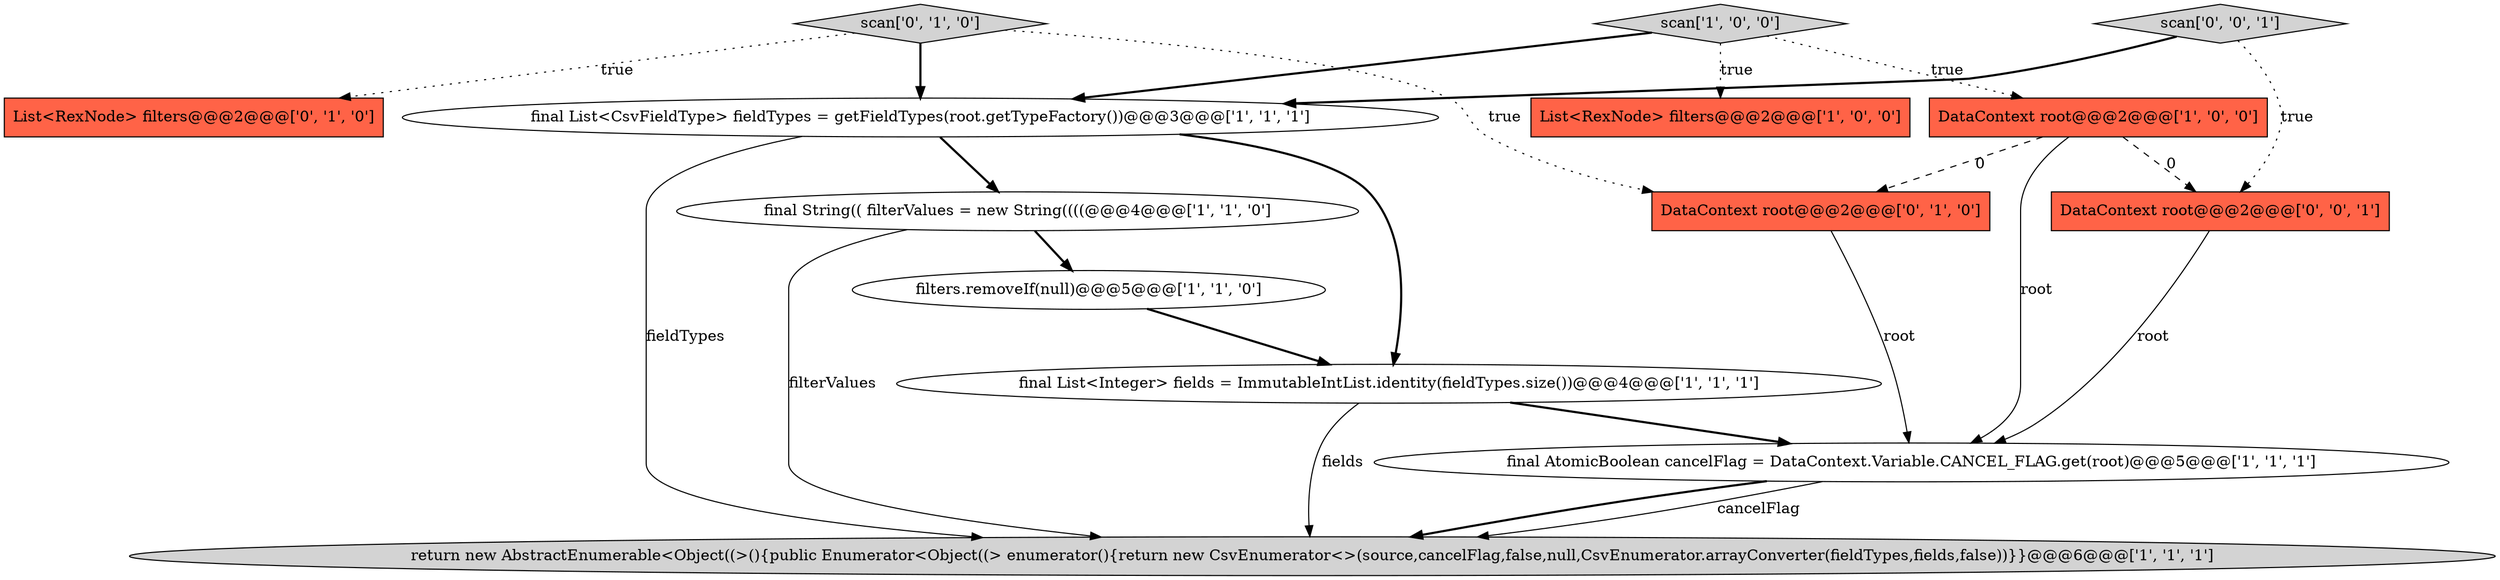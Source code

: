 digraph {
10 [style = filled, label = "DataContext root@@@2@@@['0', '1', '0']", fillcolor = tomato, shape = box image = "AAA1AAABBB2BBB"];
7 [style = filled, label = "final String(( filterValues = new String((((@@@4@@@['1', '1', '0']", fillcolor = white, shape = ellipse image = "AAA0AAABBB1BBB"];
11 [style = filled, label = "scan['0', '1', '0']", fillcolor = lightgray, shape = diamond image = "AAA0AAABBB2BBB"];
12 [style = filled, label = "scan['0', '0', '1']", fillcolor = lightgray, shape = diamond image = "AAA0AAABBB3BBB"];
1 [style = filled, label = "return new AbstractEnumerable<Object((>(){public Enumerator<Object((> enumerator(){return new CsvEnumerator<>(source,cancelFlag,false,null,CsvEnumerator.arrayConverter(fieldTypes,fields,false))}}@@@6@@@['1', '1', '1']", fillcolor = lightgray, shape = ellipse image = "AAA0AAABBB1BBB"];
9 [style = filled, label = "List<RexNode> filters@@@2@@@['0', '1', '0']", fillcolor = tomato, shape = box image = "AAA0AAABBB2BBB"];
2 [style = filled, label = "final List<Integer> fields = ImmutableIntList.identity(fieldTypes.size())@@@4@@@['1', '1', '1']", fillcolor = white, shape = ellipse image = "AAA0AAABBB1BBB"];
4 [style = filled, label = "List<RexNode> filters@@@2@@@['1', '0', '0']", fillcolor = tomato, shape = box image = "AAA0AAABBB1BBB"];
5 [style = filled, label = "DataContext root@@@2@@@['1', '0', '0']", fillcolor = tomato, shape = box image = "AAA1AAABBB1BBB"];
6 [style = filled, label = "final List<CsvFieldType> fieldTypes = getFieldTypes(root.getTypeFactory())@@@3@@@['1', '1', '1']", fillcolor = white, shape = ellipse image = "AAA0AAABBB1BBB"];
8 [style = filled, label = "final AtomicBoolean cancelFlag = DataContext.Variable.CANCEL_FLAG.get(root)@@@5@@@['1', '1', '1']", fillcolor = white, shape = ellipse image = "AAA0AAABBB1BBB"];
13 [style = filled, label = "DataContext root@@@2@@@['0', '0', '1']", fillcolor = tomato, shape = box image = "AAA0AAABBB3BBB"];
3 [style = filled, label = "filters.removeIf(null)@@@5@@@['1', '1', '0']", fillcolor = white, shape = ellipse image = "AAA0AAABBB1BBB"];
0 [style = filled, label = "scan['1', '0', '0']", fillcolor = lightgray, shape = diamond image = "AAA0AAABBB1BBB"];
5->13 [style = dashed, label="0"];
2->1 [style = solid, label="fields"];
0->5 [style = dotted, label="true"];
0->6 [style = bold, label=""];
11->10 [style = dotted, label="true"];
11->6 [style = bold, label=""];
0->4 [style = dotted, label="true"];
11->9 [style = dotted, label="true"];
8->1 [style = solid, label="cancelFlag"];
12->6 [style = bold, label=""];
7->1 [style = solid, label="filterValues"];
7->3 [style = bold, label=""];
6->2 [style = bold, label=""];
10->8 [style = solid, label="root"];
8->1 [style = bold, label=""];
12->13 [style = dotted, label="true"];
5->8 [style = solid, label="root"];
3->2 [style = bold, label=""];
5->10 [style = dashed, label="0"];
6->1 [style = solid, label="fieldTypes"];
6->7 [style = bold, label=""];
13->8 [style = solid, label="root"];
2->8 [style = bold, label=""];
}
